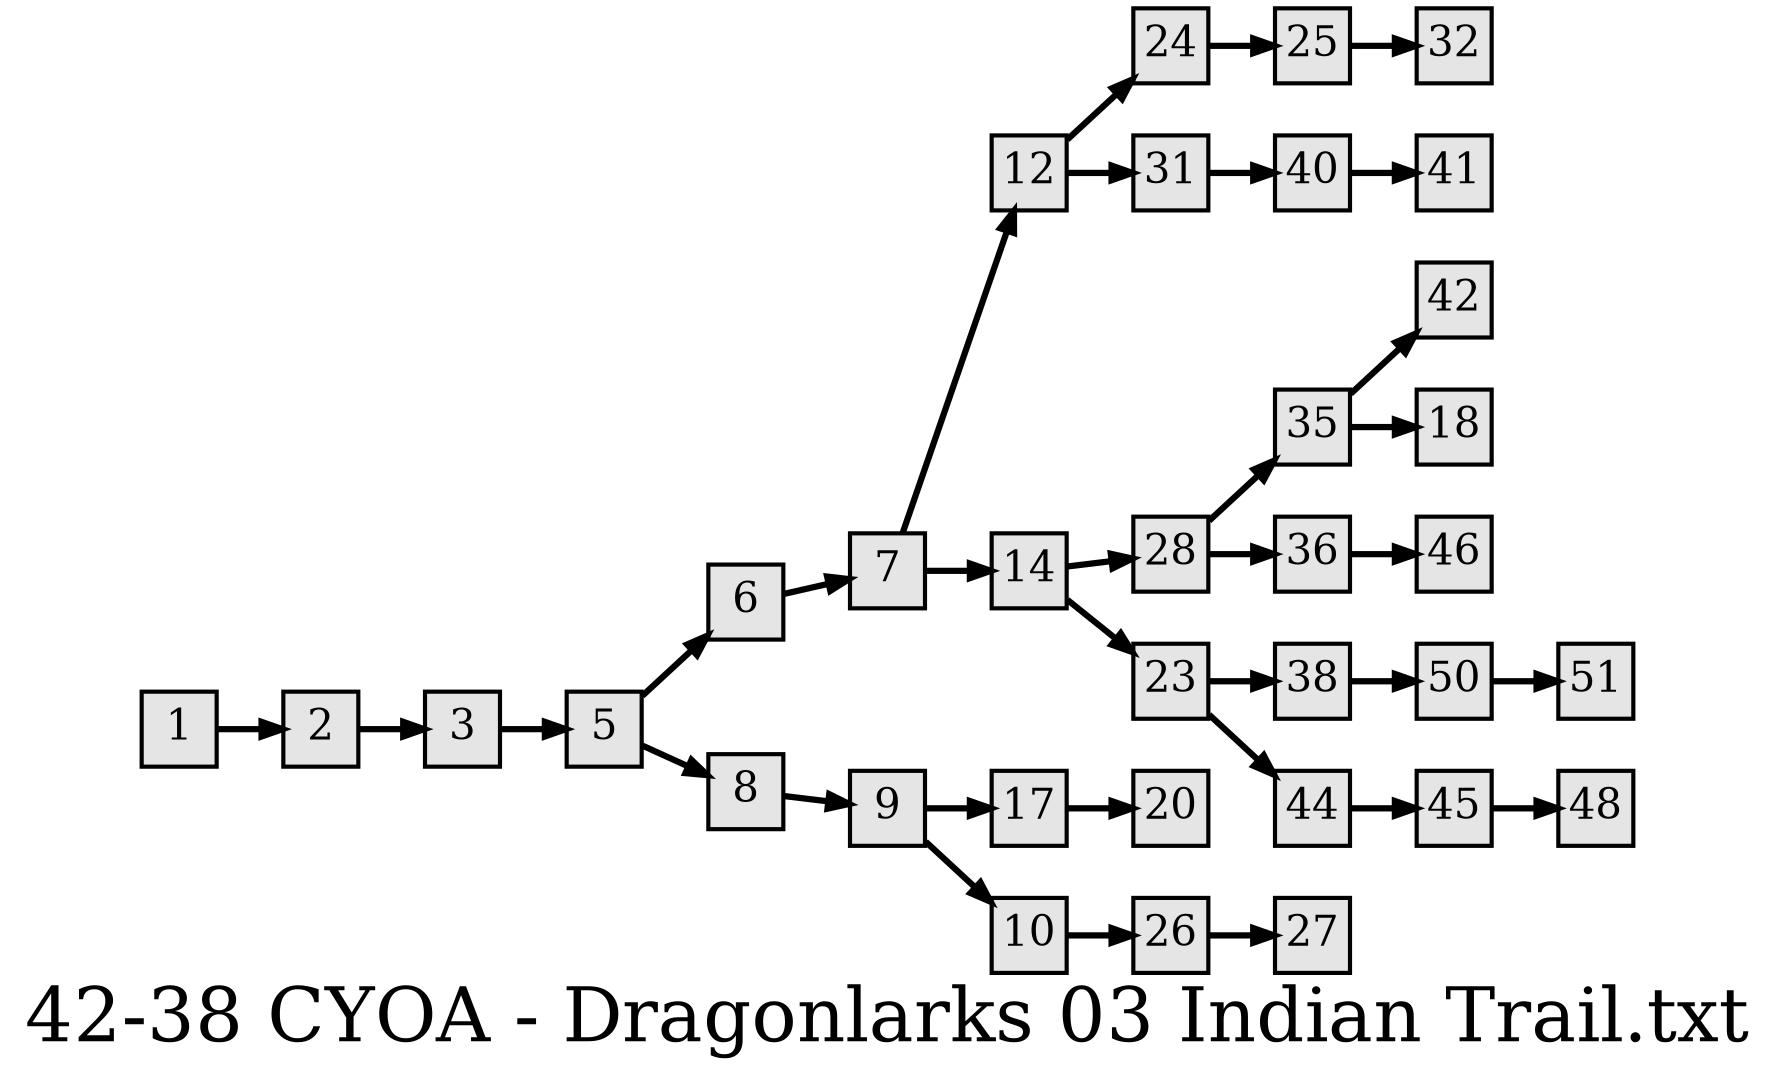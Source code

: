digraph g{
  graph [ label="42-38 CYOA - Dragonlarks 03 Indian Trail.txt" rankdir=LR, ordering=out, fontsize=36, nodesep="0.35", ranksep="0.45"];
  node  [shape=rect, penwidth=2, fontsize=20, style=filled, fillcolor=grey90, margin="0,0", labelfloat=true, regular=true, fixedsize=true];
  edge  [labelfloat=true, penwidth=3, fontsize=12];
  
  1 -> 2;
  2 -> 3;
  3 -> 5;
  5 -> 6;
  5 -> 8;
  6 -> 7;
  7 -> 12;
  7 -> 14;
  8 -> 9;
  9 -> 17;
  9 -> 10;
  10 -> 26;
  12 -> 24;
  12 -> 31;
  14 -> 28;
  14 -> 23;
  17 -> 20;
  23 -> 38;
  23 -> 44;
  24 -> 25;
  25 -> 32;
  26 -> 27;
  28 -> 35;
  28 -> 36;
  31 -> 40;
  35 -> 42;
  35 -> 18;
  36 -> 46;
  38 -> 50;
  40 -> 41;
  44 -> 45;
  45 -> 48;
  50 -> 51;
}

